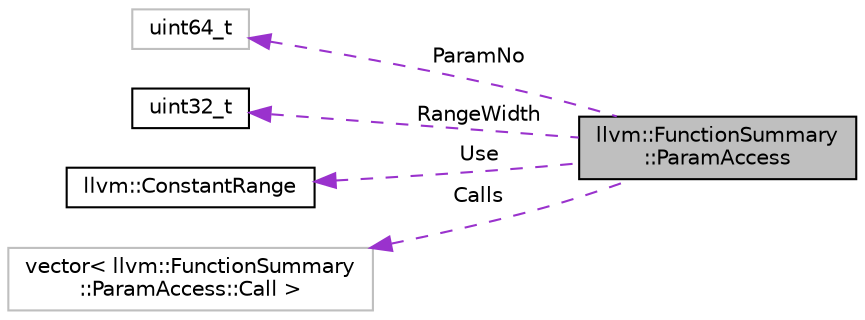 digraph "llvm::FunctionSummary::ParamAccess"
{
 // LATEX_PDF_SIZE
  bgcolor="transparent";
  edge [fontname="Helvetica",fontsize="10",labelfontname="Helvetica",labelfontsize="10"];
  node [fontname="Helvetica",fontsize="10",shape=record];
  rankdir="LR";
  Node1 [label="llvm::FunctionSummary\l::ParamAccess",height=0.2,width=0.4,color="black", fillcolor="grey75", style="filled", fontcolor="black",tooltip="Describes the uses of a parameter by the function."];
  Node2 -> Node1 [dir="back",color="darkorchid3",fontsize="10",style="dashed",label=" ParamNo" ,fontname="Helvetica"];
  Node2 [label="uint64_t",height=0.2,width=0.4,color="grey75",tooltip=" "];
  Node3 -> Node1 [dir="back",color="darkorchid3",fontsize="10",style="dashed",label=" RangeWidth" ,fontname="Helvetica"];
  Node3 [label="uint32_t",height=0.2,width=0.4,color="black",URL="$classuint32__t.html",tooltip=" "];
  Node4 -> Node1 [dir="back",color="darkorchid3",fontsize="10",style="dashed",label=" Use" ,fontname="Helvetica"];
  Node4 [label="llvm::ConstantRange",height=0.2,width=0.4,color="black",URL="$classllvm_1_1ConstantRange.html",tooltip="This class represents a range of values."];
  Node5 -> Node1 [dir="back",color="darkorchid3",fontsize="10",style="dashed",label=" Calls" ,fontname="Helvetica"];
  Node5 [label="vector\< llvm::FunctionSummary\l::ParamAccess::Call \>",height=0.2,width=0.4,color="grey75",tooltip=" "];
}
